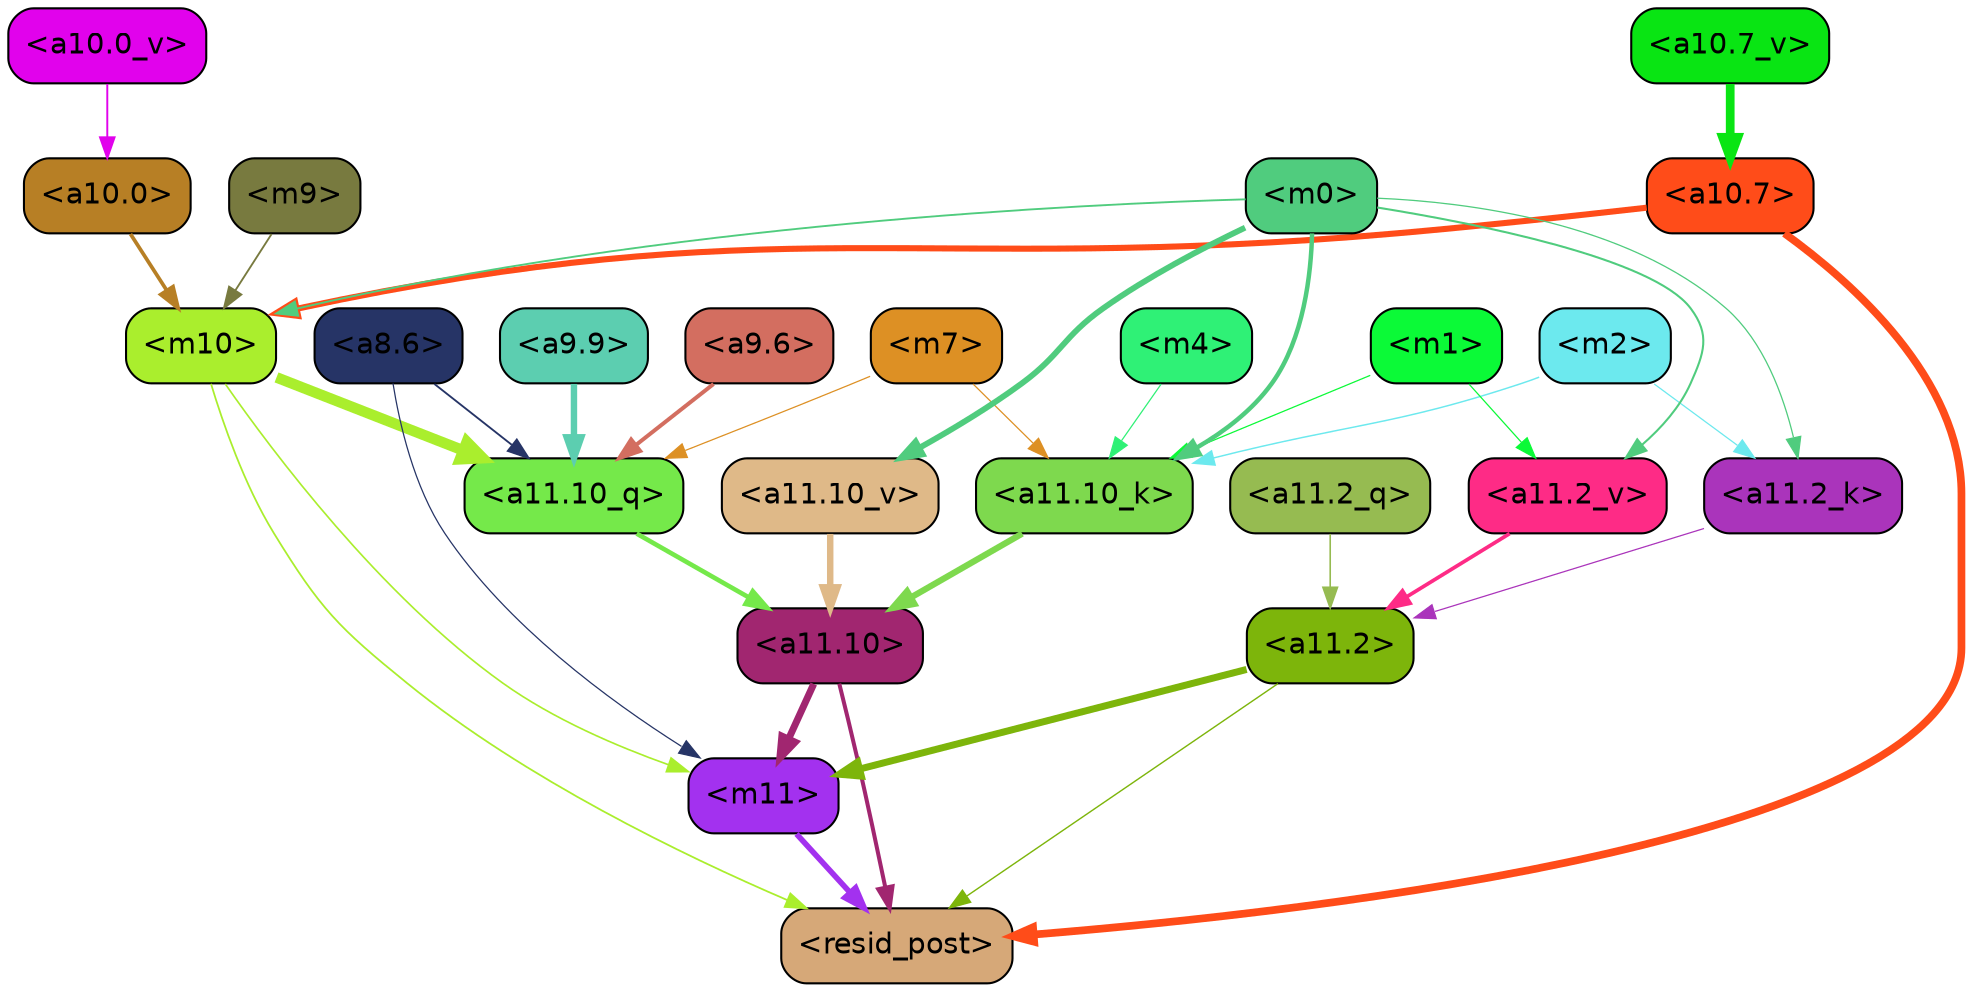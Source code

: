 strict digraph "" {
	graph [bgcolor=transparent,
		layout=dot,
		overlap=false,
		splines=true
	];
	"<m11>"	[color=black,
		fillcolor="#a331ef",
		fontname=Helvetica,
		shape=box,
		style="filled, rounded"];
	"<resid_post>"	[color=black,
		fillcolor="#d6a878",
		fontname=Helvetica,
		shape=box,
		style="filled, rounded"];
	"<m11>" -> "<resid_post>"	[color="#a331ef",
		penwidth=2.702841281890869];
	"<a11.10>"	[color=black,
		fillcolor="#a12670",
		fontname=Helvetica,
		shape=box,
		style="filled, rounded"];
	"<a11.10>" -> "<m11>"	[color="#a12670",
		penwidth=3.3565988540649414];
	"<a11.10>" -> "<resid_post>"	[color="#a12670",
		penwidth=1.9347846508026123];
	"<a11.2>"	[color=black,
		fillcolor="#7db50b",
		fontname=Helvetica,
		shape=box,
		style="filled, rounded"];
	"<a11.2>" -> "<m11>"	[color="#7db50b",
		penwidth=3.357710838317871];
	"<a11.2>" -> "<resid_post>"	[color="#7db50b",
		penwidth=0.6756799221038818];
	"<m10>"	[color=black,
		fillcolor="#aaee2d",
		fontname=Helvetica,
		shape=box,
		style="filled, rounded"];
	"<m10>" -> "<m11>"	[color="#aaee2d",
		penwidth=0.7995781898498535];
	"<m10>" -> "<resid_post>"	[color="#aaee2d",
		penwidth=0.84842848777771];
	"<a11.10_q>"	[color=black,
		fillcolor="#75e94a",
		fontname=Helvetica,
		shape=box,
		style="filled, rounded"];
	"<m10>" -> "<a11.10_q>"	[color="#aaee2d",
		penwidth=5.131217956542969];
	"<a10.7>"	[color=black,
		fillcolor="#ff4c19",
		fontname=Helvetica,
		shape=box,
		style="filled, rounded"];
	"<a10.7>" -> "<resid_post>"	[color="#ff4c19",
		penwidth=3.701959013938904];
	"<a10.7>" -> "<m10>"	[color="#ff4c19",
		penwidth=2.9233598709106445];
	"<a8.6>"	[color=black,
		fillcolor="#263466",
		fontname=Helvetica,
		shape=box,
		style="filled, rounded"];
	"<a8.6>" -> "<m11>"	[color="#263466",
		penwidth=0.6];
	"<a8.6>" -> "<a11.10_q>"	[color="#263466",
		penwidth=0.8920164108276367];
	"<a11.10_q>" -> "<a11.10>"	[color="#75e94a",
		penwidth=2.230653762817383];
	"<a11.2_q>"	[color=black,
		fillcolor="#96bb51",
		fontname=Helvetica,
		shape=box,
		style="filled, rounded"];
	"<a11.2_q>" -> "<a11.2>"	[color="#96bb51",
		penwidth=0.7805061340332031];
	"<a11.10_k>"	[color=black,
		fillcolor="#7ed94e",
		fontname=Helvetica,
		shape=box,
		style="filled, rounded"];
	"<a11.10_k>" -> "<a11.10>"	[color="#7ed94e",
		penwidth=3.010073661804199];
	"<a11.2_k>"	[color=black,
		fillcolor="#aa34bb",
		fontname=Helvetica,
		shape=box,
		style="filled, rounded"];
	"<a11.2_k>" -> "<a11.2>"	[color="#aa34bb",
		penwidth=0.6];
	"<a11.10_v>"	[color=black,
		fillcolor="#dfb988",
		fontname=Helvetica,
		shape=box,
		style="filled, rounded"];
	"<a11.10_v>" -> "<a11.10>"	[color="#dfb988",
		penwidth=3.0961761474609375];
	"<a11.2_v>"	[color=black,
		fillcolor="#fe2b86",
		fontname=Helvetica,
		shape=box,
		style="filled, rounded"];
	"<a11.2_v>" -> "<a11.2>"	[color="#fe2b86",
		penwidth=1.7951231002807617];
	"<a9.9>"	[color=black,
		fillcolor="#5cceb0",
		fontname=Helvetica,
		shape=box,
		style="filled, rounded"];
	"<a9.9>" -> "<a11.10_q>"	[color="#5cceb0",
		penwidth=3.086172103881836];
	"<a9.6>"	[color=black,
		fillcolor="#d36e60",
		fontname=Helvetica,
		shape=box,
		style="filled, rounded"];
	"<a9.6>" -> "<a11.10_q>"	[color="#d36e60",
		penwidth=1.9188203811645508];
	"<m7>"	[color=black,
		fillcolor="#dd9024",
		fontname=Helvetica,
		shape=box,
		style="filled, rounded"];
	"<m7>" -> "<a11.10_q>"	[color="#dd9024",
		penwidth=0.6];
	"<m7>" -> "<a11.10_k>"	[color="#dd9024",
		penwidth=0.6];
	"<m4>"	[color=black,
		fillcolor="#2ff176",
		fontname=Helvetica,
		shape=box,
		style="filled, rounded"];
	"<m4>" -> "<a11.10_k>"	[color="#2ff176",
		penwidth=0.6];
	"<m2>"	[color=black,
		fillcolor="#6ce9ee",
		fontname=Helvetica,
		shape=box,
		style="filled, rounded"];
	"<m2>" -> "<a11.10_k>"	[color="#6ce9ee",
		penwidth=0.7053709030151367];
	"<m2>" -> "<a11.2_k>"	[color="#6ce9ee",
		penwidth=0.6];
	"<m1>"	[color=black,
		fillcolor="#0bfa37",
		fontname=Helvetica,
		shape=box,
		style="filled, rounded"];
	"<m1>" -> "<a11.10_k>"	[color="#0bfa37",
		penwidth=0.6];
	"<m1>" -> "<a11.2_v>"	[color="#0bfa37",
		penwidth=0.6];
	"<m0>"	[color=black,
		fillcolor="#50cc7e",
		fontname=Helvetica,
		shape=box,
		style="filled, rounded"];
	"<m0>" -> "<m10>"	[color="#50cc7e",
		penwidth=0.9029474258422852];
	"<m0>" -> "<a11.10_k>"	[color="#50cc7e",
		penwidth=2.144052505493164];
	"<m0>" -> "<a11.2_k>"	[color="#50cc7e",
		penwidth=0.6134786605834961];
	"<m0>" -> "<a11.10_v>"	[color="#50cc7e",
		penwidth=2.813839912414551];
	"<m0>" -> "<a11.2_v>"	[color="#50cc7e",
		penwidth=0.9900531768798828];
	"<a10.0>"	[color=black,
		fillcolor="#b77f25",
		fontname=Helvetica,
		shape=box,
		style="filled, rounded"];
	"<a10.0>" -> "<m10>"	[color="#b77f25",
		penwidth=1.7953290939331055];
	"<m9>"	[color=black,
		fillcolor="#787a3f",
		fontname=Helvetica,
		shape=box,
		style="filled, rounded"];
	"<m9>" -> "<m10>"	[color="#787a3f",
		penwidth=0.8976783752441406];
	"<a10.7_v>"	[color=black,
		fillcolor="#09e513",
		fontname=Helvetica,
		shape=box,
		style="filled, rounded"];
	"<a10.7_v>" -> "<a10.7>"	[color="#09e513",
		penwidth=4.189113616943359];
	"<a10.0_v>"	[color=black,
		fillcolor="#e102ec",
		fontname=Helvetica,
		shape=box,
		style="filled, rounded"];
	"<a10.0_v>" -> "<a10.0>"	[color="#e102ec",
		penwidth=0.9297943115234375];
}
